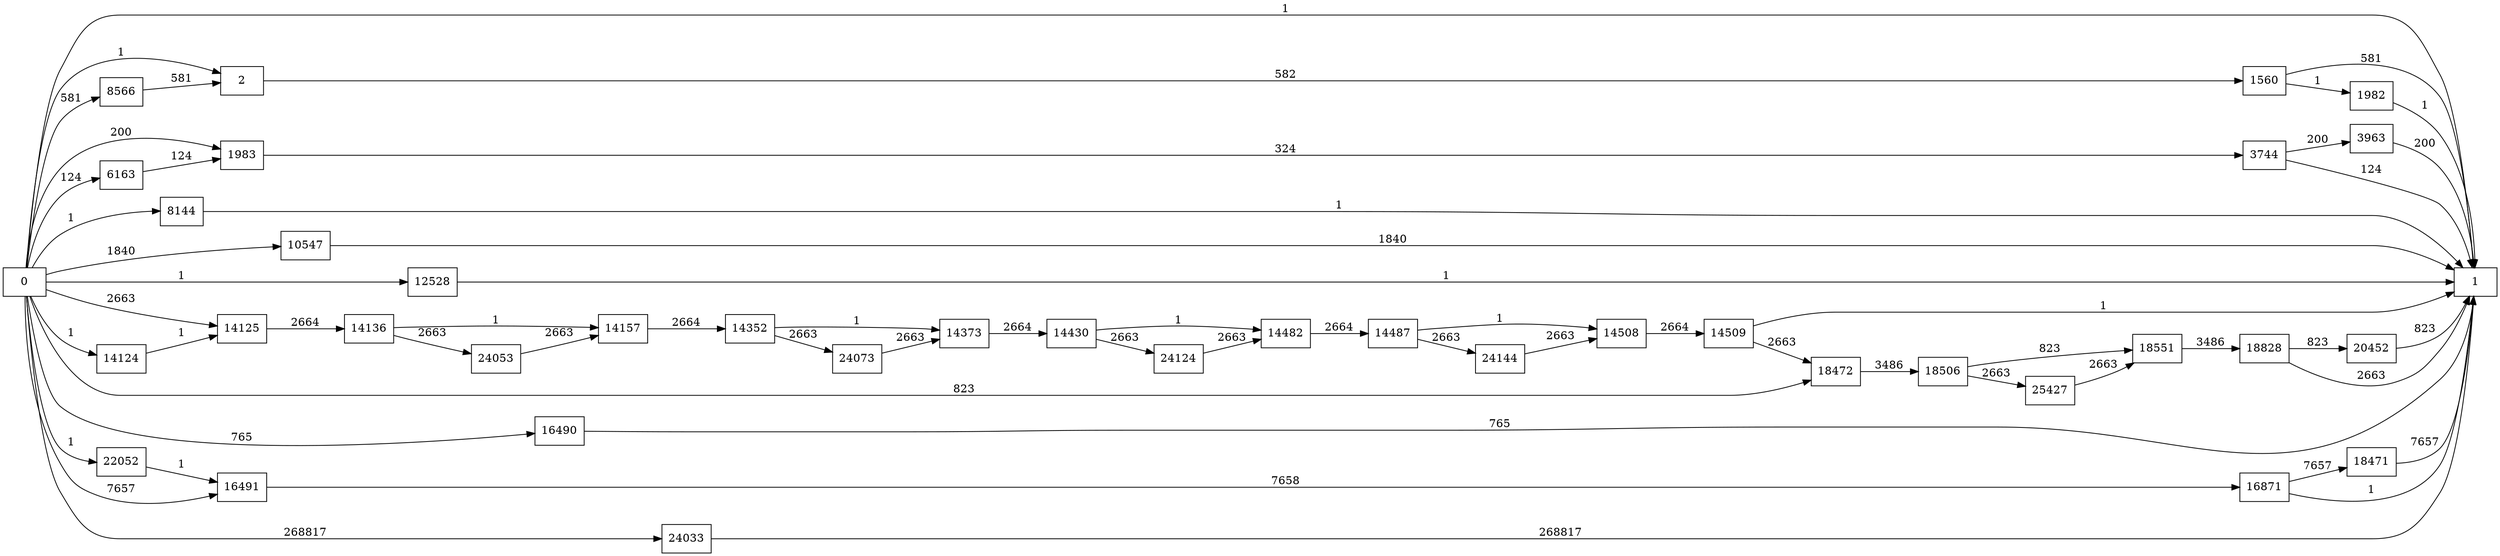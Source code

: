 digraph {
	graph [rankdir=LR]
	node [shape=rectangle]
	2 -> 1560 [label=582]
	1560 -> 1 [label=581]
	1560 -> 1982 [label=1]
	1982 -> 1 [label=1]
	1983 -> 3744 [label=324]
	3744 -> 1 [label=124]
	3744 -> 3963 [label=200]
	3963 -> 1 [label=200]
	6163 -> 1983 [label=124]
	8144 -> 1 [label=1]
	8566 -> 2 [label=581]
	10547 -> 1 [label=1840]
	12528 -> 1 [label=1]
	14124 -> 14125 [label=1]
	14125 -> 14136 [label=2664]
	14136 -> 14157 [label=1]
	14136 -> 24053 [label=2663]
	14157 -> 14352 [label=2664]
	14352 -> 14373 [label=1]
	14352 -> 24073 [label=2663]
	14373 -> 14430 [label=2664]
	14430 -> 14482 [label=1]
	14430 -> 24124 [label=2663]
	14482 -> 14487 [label=2664]
	14487 -> 14508 [label=1]
	14487 -> 24144 [label=2663]
	14508 -> 14509 [label=2664]
	14509 -> 1 [label=1]
	14509 -> 18472 [label=2663]
	16490 -> 1 [label=765]
	16491 -> 16871 [label=7658]
	16871 -> 1 [label=1]
	16871 -> 18471 [label=7657]
	18471 -> 1 [label=7657]
	18472 -> 18506 [label=3486]
	18506 -> 18551 [label=823]
	18506 -> 25427 [label=2663]
	18551 -> 18828 [label=3486]
	18828 -> 1 [label=2663]
	18828 -> 20452 [label=823]
	20452 -> 1 [label=823]
	22052 -> 16491 [label=1]
	24033 -> 1 [label=268817]
	24053 -> 14157 [label=2663]
	24073 -> 14373 [label=2663]
	24124 -> 14482 [label=2663]
	24144 -> 14508 [label=2663]
	25427 -> 18551 [label=2663]
	0 -> 2 [label=1]
	0 -> 1983 [label=200]
	0 -> 16491 [label=7657]
	0 -> 18472 [label=823]
	0 -> 14125 [label=2663]
	0 -> 1 [label=1]
	0 -> 6163 [label=124]
	0 -> 8144 [label=1]
	0 -> 8566 [label=581]
	0 -> 10547 [label=1840]
	0 -> 12528 [label=1]
	0 -> 14124 [label=1]
	0 -> 16490 [label=765]
	0 -> 22052 [label=1]
	0 -> 24033 [label=268817]
}
